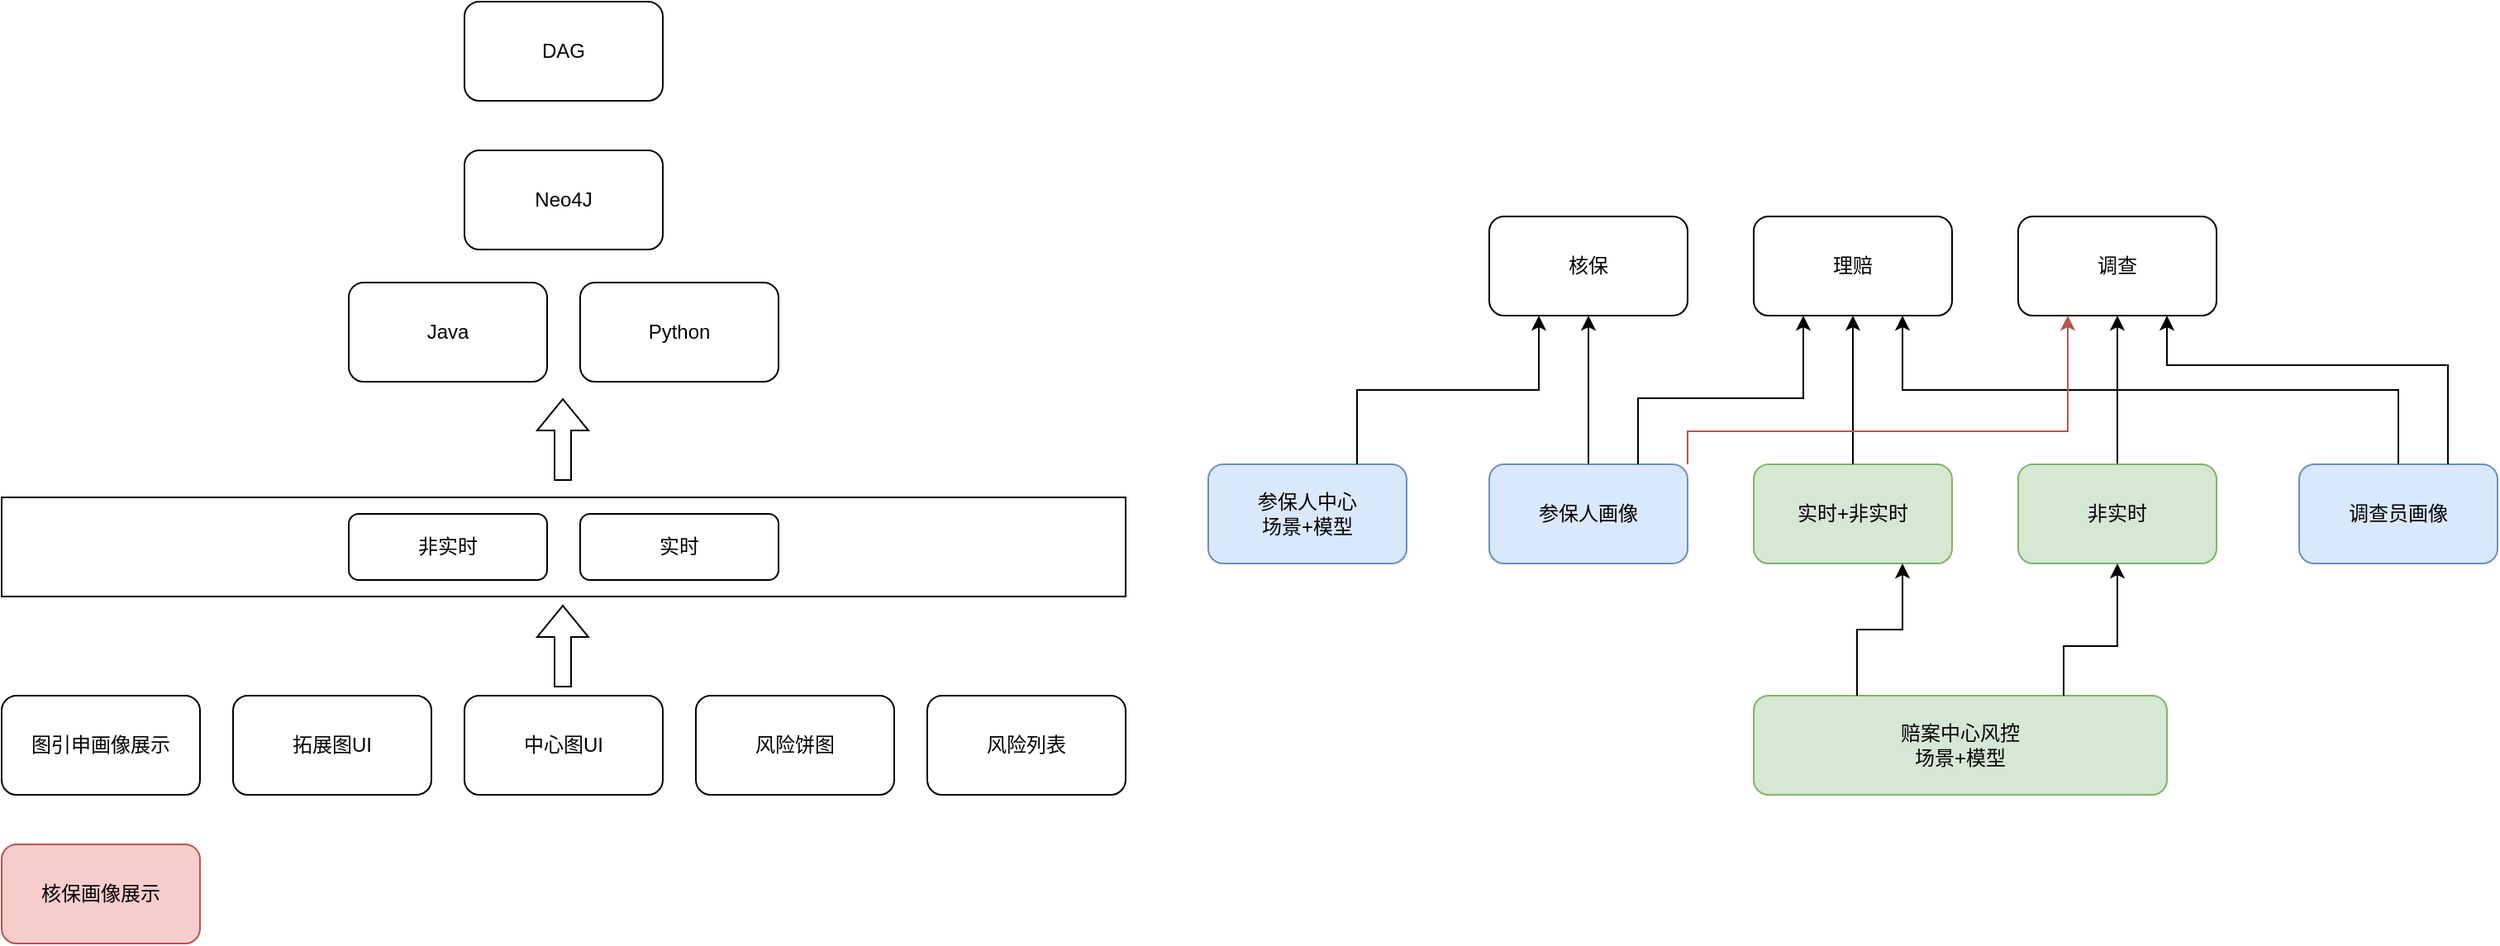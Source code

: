 <mxfile version="20.5.3" type="github">
  <diagram id="rSGu4o6Rqyp290gI-cES" name="第 1 页">
    <mxGraphModel dx="3147" dy="1104" grid="1" gridSize="10" guides="1" tooltips="1" connect="1" arrows="1" fold="1" page="1" pageScale="1" pageWidth="850" pageHeight="1100" math="0" shadow="0">
      <root>
        <mxCell id="0" />
        <mxCell id="1" parent="0" />
        <mxCell id="Mn21rde6M0jEx78j5Lbr-1" value="核保" style="rounded=1;whiteSpace=wrap;html=1;" vertex="1" parent="1">
          <mxGeometry x="40" y="290" width="120" height="60" as="geometry" />
        </mxCell>
        <mxCell id="Mn21rde6M0jEx78j5Lbr-2" value="理赔" style="rounded=1;whiteSpace=wrap;html=1;" vertex="1" parent="1">
          <mxGeometry x="200" y="290" width="120" height="60" as="geometry" />
        </mxCell>
        <mxCell id="Mn21rde6M0jEx78j5Lbr-3" value="调查" style="rounded=1;whiteSpace=wrap;html=1;" vertex="1" parent="1">
          <mxGeometry x="360" y="290" width="120" height="60" as="geometry" />
        </mxCell>
        <mxCell id="Mn21rde6M0jEx78j5Lbr-4" value="调查员画像" style="rounded=1;whiteSpace=wrap;html=1;fillColor=#dae8fc;strokeColor=#6c8ebf;" vertex="1" parent="1">
          <mxGeometry x="530" y="440" width="120" height="60" as="geometry" />
        </mxCell>
        <mxCell id="Mn21rde6M0jEx78j5Lbr-5" value="" style="edgeStyle=elbowEdgeStyle;elbow=vertical;endArrow=classic;html=1;rounded=0;entryX=0.75;entryY=1;entryDx=0;entryDy=0;exitX=0.5;exitY=0;exitDx=0;exitDy=0;" edge="1" parent="1" source="Mn21rde6M0jEx78j5Lbr-4" target="Mn21rde6M0jEx78j5Lbr-2">
          <mxGeometry width="50" height="50" relative="1" as="geometry">
            <mxPoint x="400" y="590" as="sourcePoint" />
            <mxPoint x="450" y="540" as="targetPoint" />
          </mxGeometry>
        </mxCell>
        <mxCell id="Mn21rde6M0jEx78j5Lbr-6" value="" style="edgeStyle=elbowEdgeStyle;elbow=vertical;endArrow=classic;html=1;rounded=0;entryX=0.75;entryY=1;entryDx=0;entryDy=0;exitX=0.75;exitY=0;exitDx=0;exitDy=0;" edge="1" parent="1" source="Mn21rde6M0jEx78j5Lbr-4" target="Mn21rde6M0jEx78j5Lbr-3">
          <mxGeometry width="50" height="50" relative="1" as="geometry">
            <mxPoint x="430" y="430" as="sourcePoint" />
            <mxPoint x="270" y="360" as="targetPoint" />
            <Array as="points">
              <mxPoint x="500" y="380" />
            </Array>
          </mxGeometry>
        </mxCell>
        <mxCell id="Mn21rde6M0jEx78j5Lbr-7" value="实时+非实时" style="rounded=1;whiteSpace=wrap;html=1;fillColor=#d5e8d4;strokeColor=#82b366;" vertex="1" parent="1">
          <mxGeometry x="200" y="440" width="120" height="60" as="geometry" />
        </mxCell>
        <mxCell id="Mn21rde6M0jEx78j5Lbr-8" value="" style="edgeStyle=elbowEdgeStyle;elbow=vertical;endArrow=classic;html=1;rounded=0;entryX=0.5;entryY=1;entryDx=0;entryDy=0;exitX=0.5;exitY=0;exitDx=0;exitDy=0;" edge="1" parent="1" source="Mn21rde6M0jEx78j5Lbr-16" target="Mn21rde6M0jEx78j5Lbr-3">
          <mxGeometry width="50" height="50" relative="1" as="geometry">
            <mxPoint x="400" y="580" as="sourcePoint" />
            <mxPoint x="450" y="530" as="targetPoint" />
            <Array as="points">
              <mxPoint x="390" y="400" />
            </Array>
          </mxGeometry>
        </mxCell>
        <mxCell id="Mn21rde6M0jEx78j5Lbr-9" value="" style="edgeStyle=elbowEdgeStyle;elbow=vertical;endArrow=classic;html=1;rounded=0;entryX=0.5;entryY=1;entryDx=0;entryDy=0;exitX=0.5;exitY=0;exitDx=0;exitDy=0;" edge="1" parent="1" source="Mn21rde6M0jEx78j5Lbr-7" target="Mn21rde6M0jEx78j5Lbr-2">
          <mxGeometry width="50" height="50" relative="1" as="geometry">
            <mxPoint x="270" y="450" as="sourcePoint" />
            <mxPoint x="400" y="360" as="targetPoint" />
            <Array as="points">
              <mxPoint x="220" y="390" />
            </Array>
          </mxGeometry>
        </mxCell>
        <mxCell id="Mn21rde6M0jEx78j5Lbr-10" value="参保人画像" style="rounded=1;whiteSpace=wrap;html=1;fillColor=#dae8fc;strokeColor=#6c8ebf;" vertex="1" parent="1">
          <mxGeometry x="40" y="440" width="120" height="60" as="geometry" />
        </mxCell>
        <mxCell id="Mn21rde6M0jEx78j5Lbr-11" value="" style="edgeStyle=elbowEdgeStyle;elbow=vertical;endArrow=classic;html=1;rounded=0;entryX=0.5;entryY=1;entryDx=0;entryDy=0;exitX=0.5;exitY=0;exitDx=0;exitDy=0;" edge="1" parent="1" source="Mn21rde6M0jEx78j5Lbr-10" target="Mn21rde6M0jEx78j5Lbr-1">
          <mxGeometry width="50" height="50" relative="1" as="geometry">
            <mxPoint x="240" y="450" as="sourcePoint" />
            <mxPoint x="240" y="360" as="targetPoint" />
            <Array as="points">
              <mxPoint x="90" y="390" />
            </Array>
          </mxGeometry>
        </mxCell>
        <mxCell id="Mn21rde6M0jEx78j5Lbr-12" value="" style="edgeStyle=elbowEdgeStyle;elbow=vertical;endArrow=classic;html=1;rounded=0;entryX=0.25;entryY=1;entryDx=0;entryDy=0;exitX=0.75;exitY=0;exitDx=0;exitDy=0;" edge="1" parent="1" source="Mn21rde6M0jEx78j5Lbr-10" target="Mn21rde6M0jEx78j5Lbr-2">
          <mxGeometry width="50" height="50" relative="1" as="geometry">
            <mxPoint x="240" y="450" as="sourcePoint" />
            <mxPoint x="240" y="360" as="targetPoint" />
            <Array as="points">
              <mxPoint x="230" y="400" />
            </Array>
          </mxGeometry>
        </mxCell>
        <mxCell id="Mn21rde6M0jEx78j5Lbr-13" value="参保人中心&lt;br&gt;场景+模型" style="rounded=1;whiteSpace=wrap;html=1;fillColor=#dae8fc;strokeColor=#6c8ebf;" vertex="1" parent="1">
          <mxGeometry x="-130" y="440" width="120" height="60" as="geometry" />
        </mxCell>
        <mxCell id="Mn21rde6M0jEx78j5Lbr-14" value="" style="edgeStyle=elbowEdgeStyle;elbow=vertical;endArrow=classic;html=1;rounded=0;exitX=0.75;exitY=0;exitDx=0;exitDy=0;entryX=0.25;entryY=1;entryDx=0;entryDy=0;" edge="1" parent="1" source="Mn21rde6M0jEx78j5Lbr-13" target="Mn21rde6M0jEx78j5Lbr-1">
          <mxGeometry width="50" height="50" relative="1" as="geometry">
            <mxPoint x="400" y="590" as="sourcePoint" />
            <mxPoint x="450" y="540" as="targetPoint" />
          </mxGeometry>
        </mxCell>
        <mxCell id="Mn21rde6M0jEx78j5Lbr-15" value="赔案中心风控&lt;br&gt;场景+模型" style="rounded=1;whiteSpace=wrap;html=1;fillColor=#d5e8d4;strokeColor=#82b366;" vertex="1" parent="1">
          <mxGeometry x="200" y="580" width="250" height="60" as="geometry" />
        </mxCell>
        <mxCell id="Mn21rde6M0jEx78j5Lbr-16" value="非实时" style="rounded=1;whiteSpace=wrap;html=1;fillColor=#d5e8d4;strokeColor=#82b366;" vertex="1" parent="1">
          <mxGeometry x="360" y="440" width="120" height="60" as="geometry" />
        </mxCell>
        <mxCell id="Mn21rde6M0jEx78j5Lbr-18" value="" style="edgeStyle=elbowEdgeStyle;elbow=vertical;endArrow=classic;html=1;rounded=0;entryX=0.75;entryY=1;entryDx=0;entryDy=0;exitX=0.25;exitY=0;exitDx=0;exitDy=0;" edge="1" parent="1" source="Mn21rde6M0jEx78j5Lbr-15" target="Mn21rde6M0jEx78j5Lbr-7">
          <mxGeometry width="50" height="50" relative="1" as="geometry">
            <mxPoint x="270" y="450" as="sourcePoint" />
            <mxPoint x="270" y="360" as="targetPoint" />
            <Array as="points">
              <mxPoint x="270" y="540" />
            </Array>
          </mxGeometry>
        </mxCell>
        <mxCell id="Mn21rde6M0jEx78j5Lbr-19" value="" style="edgeStyle=elbowEdgeStyle;elbow=vertical;endArrow=classic;html=1;rounded=0;entryX=0.5;entryY=1;entryDx=0;entryDy=0;exitX=0.75;exitY=0;exitDx=0;exitDy=0;" edge="1" parent="1" source="Mn21rde6M0jEx78j5Lbr-15" target="Mn21rde6M0jEx78j5Lbr-16">
          <mxGeometry width="50" height="50" relative="1" as="geometry">
            <mxPoint x="272.5" y="580" as="sourcePoint" />
            <mxPoint x="300" y="510" as="targetPoint" />
            <Array as="points">
              <mxPoint x="280" y="550" />
            </Array>
          </mxGeometry>
        </mxCell>
        <mxCell id="Mn21rde6M0jEx78j5Lbr-20" value="" style="edgeStyle=elbowEdgeStyle;elbow=vertical;endArrow=classic;html=1;rounded=0;exitX=1;exitY=0;exitDx=0;exitDy=0;entryX=0.25;entryY=1;entryDx=0;entryDy=0;strokeColor=#B85450;fillColor=#f8cecc;" edge="1" parent="1" source="Mn21rde6M0jEx78j5Lbr-10" target="Mn21rde6M0jEx78j5Lbr-3">
          <mxGeometry width="50" height="50" relative="1" as="geometry">
            <mxPoint x="400" y="600" as="sourcePoint" />
            <mxPoint x="450" y="550" as="targetPoint" />
            <Array as="points">
              <mxPoint x="280" y="420" />
            </Array>
          </mxGeometry>
        </mxCell>
        <mxCell id="Mn21rde6M0jEx78j5Lbr-21" value="风险饼图" style="rounded=1;whiteSpace=wrap;html=1;" vertex="1" parent="1">
          <mxGeometry x="-440" y="580" width="120" height="60" as="geometry" />
        </mxCell>
        <mxCell id="Mn21rde6M0jEx78j5Lbr-22" value="风险列表" style="rounded=1;whiteSpace=wrap;html=1;" vertex="1" parent="1">
          <mxGeometry x="-300" y="580" width="120" height="60" as="geometry" />
        </mxCell>
        <mxCell id="Mn21rde6M0jEx78j5Lbr-23" value="中心图UI" style="rounded=1;whiteSpace=wrap;html=1;" vertex="1" parent="1">
          <mxGeometry x="-580" y="580" width="120" height="60" as="geometry" />
        </mxCell>
        <mxCell id="Mn21rde6M0jEx78j5Lbr-24" value="拓展图UI" style="rounded=1;whiteSpace=wrap;html=1;" vertex="1" parent="1">
          <mxGeometry x="-720" y="580" width="120" height="60" as="geometry" />
        </mxCell>
        <mxCell id="Mn21rde6M0jEx78j5Lbr-26" value="图引申画像展示" style="rounded=1;whiteSpace=wrap;html=1;" vertex="1" parent="1">
          <mxGeometry x="-860" y="580" width="120" height="60" as="geometry" />
        </mxCell>
        <mxCell id="Mn21rde6M0jEx78j5Lbr-27" value="Java" style="rounded=1;whiteSpace=wrap;html=1;" vertex="1" parent="1">
          <mxGeometry x="-650" y="330" width="120" height="60" as="geometry" />
        </mxCell>
        <mxCell id="Mn21rde6M0jEx78j5Lbr-28" value="DAG" style="rounded=1;whiteSpace=wrap;html=1;" vertex="1" parent="1">
          <mxGeometry x="-580" y="160" width="120" height="60" as="geometry" />
        </mxCell>
        <mxCell id="Mn21rde6M0jEx78j5Lbr-29" value="Python" style="rounded=1;whiteSpace=wrap;html=1;" vertex="1" parent="1">
          <mxGeometry x="-510" y="330" width="120" height="60" as="geometry" />
        </mxCell>
        <mxCell id="Mn21rde6M0jEx78j5Lbr-30" value="" style="rounded=0;whiteSpace=wrap;html=1;" vertex="1" parent="1">
          <mxGeometry x="-860" y="460" width="680" height="60" as="geometry" />
        </mxCell>
        <mxCell id="Mn21rde6M0jEx78j5Lbr-31" value="" style="shape=flexArrow;endArrow=classic;html=1;rounded=0;strokeColor=#000000;" edge="1" parent="1">
          <mxGeometry width="50" height="50" relative="1" as="geometry">
            <mxPoint x="-520.5" y="575" as="sourcePoint" />
            <mxPoint x="-520.5" y="525" as="targetPoint" />
          </mxGeometry>
        </mxCell>
        <mxCell id="Mn21rde6M0jEx78j5Lbr-32" value="" style="shape=flexArrow;endArrow=classic;html=1;rounded=0;strokeColor=#000000;" edge="1" parent="1">
          <mxGeometry width="50" height="50" relative="1" as="geometry">
            <mxPoint x="-520.5" y="450" as="sourcePoint" />
            <mxPoint x="-520.5" y="400" as="targetPoint" />
          </mxGeometry>
        </mxCell>
        <mxCell id="Mn21rde6M0jEx78j5Lbr-33" value="Neo4J" style="rounded=1;whiteSpace=wrap;html=1;" vertex="1" parent="1">
          <mxGeometry x="-580" y="250" width="120" height="60" as="geometry" />
        </mxCell>
        <mxCell id="Mn21rde6M0jEx78j5Lbr-34" value="实时" style="rounded=1;whiteSpace=wrap;html=1;" vertex="1" parent="1">
          <mxGeometry x="-510" y="470" width="120" height="40" as="geometry" />
        </mxCell>
        <mxCell id="Mn21rde6M0jEx78j5Lbr-35" value="非实时" style="rounded=1;whiteSpace=wrap;html=1;" vertex="1" parent="1">
          <mxGeometry x="-650" y="470" width="120" height="40" as="geometry" />
        </mxCell>
        <mxCell id="Mn21rde6M0jEx78j5Lbr-36" value="核保画像展示" style="rounded=1;whiteSpace=wrap;html=1;fillColor=#f8cecc;strokeColor=#b85450;" vertex="1" parent="1">
          <mxGeometry x="-860" y="670" width="120" height="60" as="geometry" />
        </mxCell>
      </root>
    </mxGraphModel>
  </diagram>
</mxfile>
